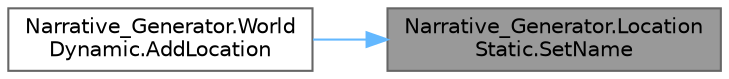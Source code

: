 digraph "Narrative_Generator.LocationStatic.SetName"
{
 // LATEX_PDF_SIZE
  bgcolor="transparent";
  edge [fontname=Helvetica,fontsize=10,labelfontname=Helvetica,labelfontsize=10];
  node [fontname=Helvetica,fontsize=10,shape=box,height=0.2,width=0.4];
  rankdir="RL";
  Node1 [label="Narrative_Generator.Location\lStatic.SetName",height=0.2,width=0.4,color="gray40", fillcolor="grey60", style="filled", fontcolor="black",tooltip="The method that sets the name of the location."];
  Node1 -> Node2 [dir="back",color="steelblue1",style="solid"];
  Node2 [label="Narrative_Generator.World\lDynamic.AddLocation",height=0.2,width=0.4,color="grey40", fillcolor="white", style="filled",URL="$class_narrative___generator_1_1_world_dynamic.html#a5423775f028b393c27b0d89055266a3e",tooltip="Adds the specified location to the list of locations in this world state and names it separately."];
}
